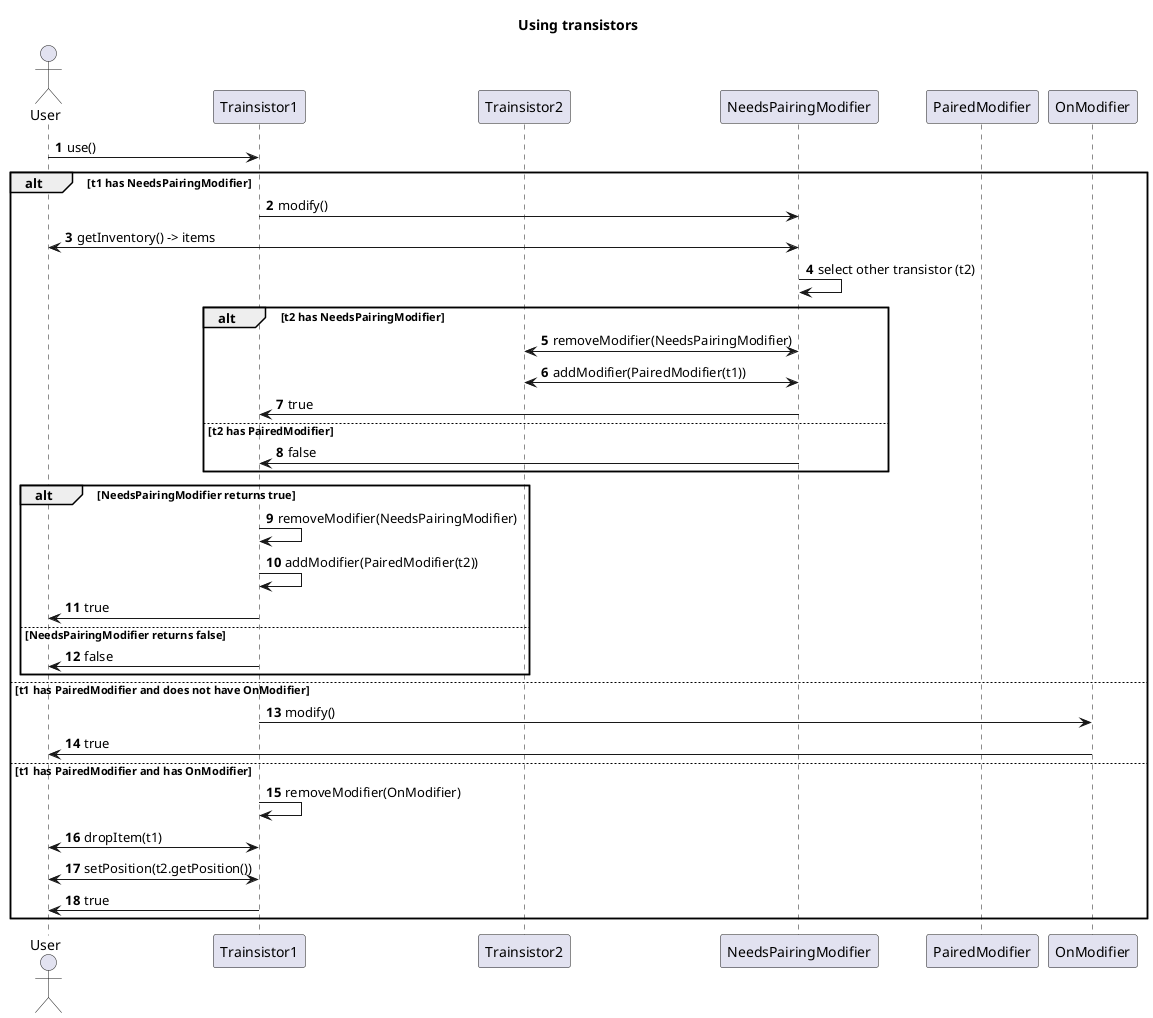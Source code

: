 @startuml
'https://plantuml.com/sequence-diagram
title Using transistors
autonumber

actor User as u
participant Trainsistor1 as t1
participant Trainsistor2 as t2
participant NeedsPairingModifier as n
participant PairedModifier as p
participant OnModifier as o

u -> t1: use()
alt t1 has NeedsPairingModifier
    t1 -> n: modify()
    n <-> u: getInventory() -> items
    n -> n: select other transistor (t2)
    alt t2 has NeedsPairingModifier
        n <-> t2: removeModifier(NeedsPairingModifier)
        n <-> t2: addModifier(PairedModifier(t1))
        n -> t1: true
    else t2 has PairedModifier
        n -> t1: false
    end
    alt NeedsPairingModifier returns true
        t1 -> t1: removeModifier(NeedsPairingModifier)
        t1 -> t1: addModifier(PairedModifier(t2))
        t1 -> u: true
    else NeedsPairingModifier returns false
        t1 -> u: false
    end
else t1 has PairedModifier and does not have OnModifier
    t1 -> o: modify()
    o -> u: true
else t1 has PairedModifier and has OnModifier
    t1 -> t1: removeModifier(OnModifier)
    t1 <-> u: dropItem(t1)
    t1 <-> u: setPosition(t2.getPosition())
    t1 -> u: true
end
@enduml